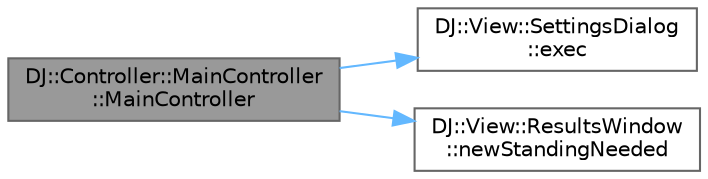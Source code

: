 digraph "DJ::Controller::MainController::MainController"
{
 // LATEX_PDF_SIZE
  bgcolor="transparent";
  edge [fontname=Helvetica,fontsize=10,labelfontname=Helvetica,labelfontsize=10];
  node [fontname=Helvetica,fontsize=10,shape=box,height=0.2,width=0.4];
  rankdir="LR";
  Node1 [id="Node000001",label="DJ::Controller::MainController\l::MainController",height=0.2,width=0.4,color="gray40", fillcolor="grey60", style="filled", fontcolor="black",tooltip="Constructs a new main controller."];
  Node1 -> Node2 [id="edge1_Node000001_Node000002",color="steelblue1",style="solid",tooltip=" "];
  Node2 [id="Node000002",label="DJ::View::SettingsDialog\l::exec",height=0.2,width=0.4,color="grey40", fillcolor="white", style="filled",URL="$class_d_j_1_1_view_1_1_settings_dialog.html#aaee32f7ad35bc7ab0aa2a883278c16b0",tooltip="Opens the settings dialog (and reloads the settings)."];
  Node1 -> Node3 [id="edge2_Node000001_Node000003",color="steelblue1",style="solid",tooltip=" "];
  Node3 [id="Node000003",label="DJ::View::ResultsWindow\l::newStandingNeeded",height=0.2,width=0.4,color="grey40", fillcolor="white", style="filled",URL="$class_d_j_1_1_view_1_1_results_window.html#aec7cdafcd8ff2774923d8cbee28bce3a",tooltip="Emitted when a new standing is needed."];
}
